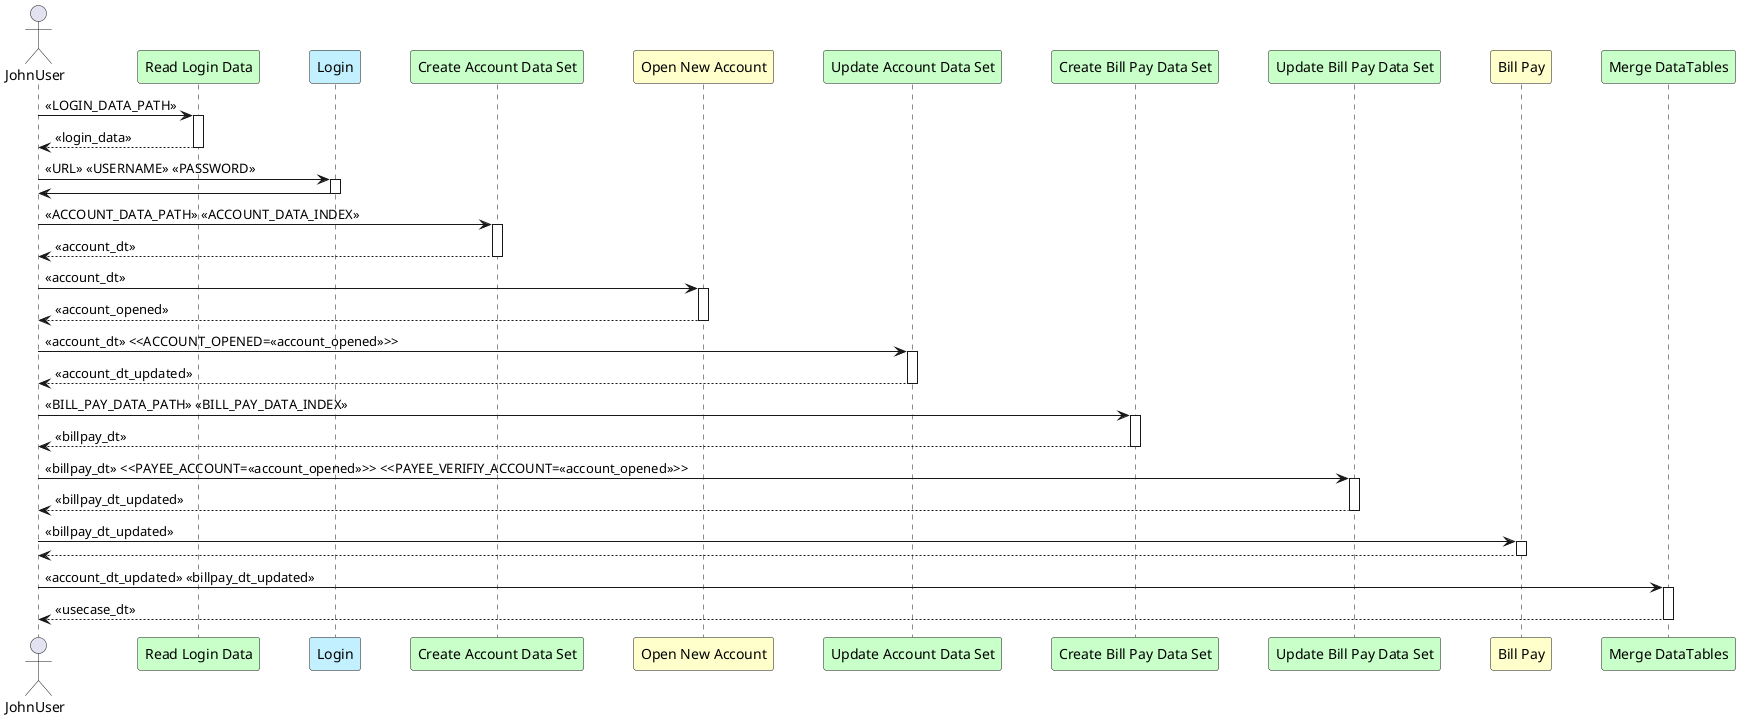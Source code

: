 @startuml BILL_PAY_TO_NEW_ACCOUNT_SCENARIO
!pragma teoz true
skinparam ParticipantPadding 20
skinparam BoxPadding 10

actor JohnUser as user

participant "Read Login Data" as read_login_data #TECHNOLOGY
participant "Login" as login #APPLICATION
participant "Create Account Data Set" as create_account_dt #TECHNOLOGY
participant "Open New Account" as account #BUSINESS
participant "Update Account Data Set" as update_account_dt #TECHNOLOGY
participant "Create Bill Pay Data Set" as create_billpay_dt #TECHNOLOGY
participant "Update Bill Pay Data Set" as update_billpay_dt #TECHNOLOGY
participant "Bill Pay" as billpay #BUSINESS
participant "Merge DataTables" as merge_dts #TECHNOLOGY

user -> read_login_data: <<LOGIN_DATA_PATH>>
activate read_login_data
return <<login_data>>
deactivate read_login_data

user -> login: <<URL>> <<USERNAME>> <<PASSWORD>>
activate login
user <- login
deactivate login

user -> create_account_dt: <<ACCOUNT_DATA_PATH>> <<ACCOUNT_DATA_INDEX>>
activate create_account_dt
return <<account_dt>>
deactivate create_account_dt

user -> account: <<account_dt>>
activate account
account --> user: <<account_opened>>
deactivate account

user -> update_account_dt: <<account_dt>> <<ACCOUNT_OPENED=<<account_opened>>>>
activate update_account_dt
update_account_dt --> user: <<account_dt_updated>>
deactivate update_account_dt


user -> create_billpay_dt: <<BILL_PAY_DATA_PATH>> <<BILL_PAY_DATA_INDEX>>
activate create_billpay_dt
return <<billpay_dt>>
deactivate create_billpay_dt

user -> update_billpay_dt: <<billpay_dt>> <<PAYEE_ACCOUNT=<<account_opened>>>> <<PAYEE_VERIFIY_ACCOUNT=<<account_opened>>>>
activate update_billpay_dt
update_billpay_dt --> user: <<billpay_dt_updated>>
deactivate update_billpay_dt

user -> billpay: <<billpay_dt_updated>>
activate billpay
billpay --> user
deactivate billpay

user -> merge_dts: <<account_dt_updated>> <<billpay_dt_updated>>
activate merge_dts
merge_dts --> user: <<usecase_dt>>
deactivate merge_dts

@enduml